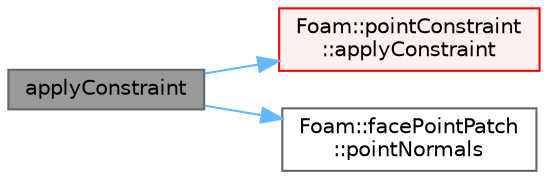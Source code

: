 digraph "applyConstraint"
{
 // LATEX_PDF_SIZE
  bgcolor="transparent";
  edge [fontname=Helvetica,fontsize=10,labelfontname=Helvetica,labelfontsize=10];
  node [fontname=Helvetica,fontsize=10,shape=box,height=0.2,width=0.4];
  rankdir="LR";
  Node1 [id="Node000001",label="applyConstraint",height=0.2,width=0.4,color="gray40", fillcolor="grey60", style="filled", fontcolor="black",tooltip=" "];
  Node1 -> Node2 [id="edge1_Node000001_Node000002",color="steelblue1",style="solid",tooltip=" "];
  Node2 [id="Node000002",label="Foam::pointConstraint\l::applyConstraint",height=0.2,width=0.4,color="red", fillcolor="#FFF0F0", style="filled",URL="$classFoam_1_1pointConstraint.html#a1c47e7042699d937ffa928bbdcf19556",tooltip=" "];
  Node1 -> Node4 [id="edge2_Node000001_Node000004",color="steelblue1",style="solid",tooltip=" "];
  Node4 [id="Node000004",label="Foam::facePointPatch\l::pointNormals",height=0.2,width=0.4,color="grey40", fillcolor="white", style="filled",URL="$classFoam_1_1facePointPatch.html#ad0060f0e04b3a8e65ad2908331dfdd88",tooltip=" "];
}
